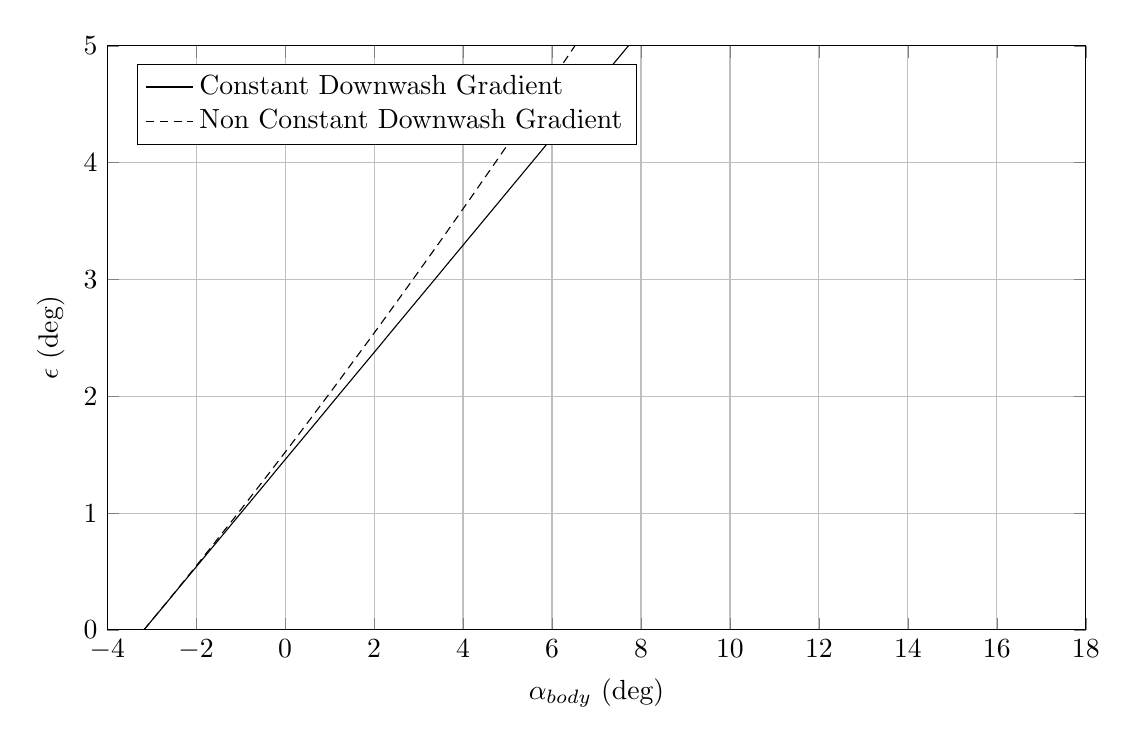 %Epsilon vs Alpha Body NEW
\begin{tikzpicture}

\begin{axis}[
width=14.01cm,
height=9cm,
scaled ticks=false, tick label style={/pgf/number format/fixed},
xmin=-4,
xmax=18,
xlabel={$\alpha_{body}$ (deg)},
xmajorgrids,
ymin=0.0,
ymax=5,
ylabel={$\epsilon$ (deg)},
ymajorgrids,
legend style={at={(0.03,0.9)},anchor=west,draw=black,fill=white,legend cell align=left},
legend entries = {Constant Downwash Gradient\\Non Constant Downwash Gradient\\}
]

\addplot [
color=black,
solid
]
table[row sep=crcr]{
-3.175	0.0\\
-2.922	0.116\\
-2.668	0.232\\
-2.415	0.349\\
-2.162	0.465\\
-1.909	0.581\\
-1.656	0.697\\
-1.403	0.813\\
-1.149	0.93\\
-0.896	1.046\\
-0.643	1.162\\
-0.39	1.278\\
-0.137	1.395\\
0.116	1.511\\
0.37	1.627\\
0.623	1.743\\
0.876	1.859\\
1.129	1.976\\
1.382	2.092\\
1.635	2.208\\
1.889	2.324\\
2.142	2.44\\
2.395	2.557\\
2.648	2.673\\
2.901	2.789\\
3.154	2.905\\
3.408	3.021\\
3.661	3.138\\
3.914	3.254\\
4.167	3.37\\
4.42	3.486\\
4.673	3.602\\
4.927	3.719\\
5.18	3.835\\
5.433	3.951\\
5.686	4.067\\
5.939	4.184\\
6.192	4.3\\
6.446	4.416\\
6.699	4.532\\
6.952	4.648\\
7.205	4.765\\
7.458	4.881\\
7.711	4.997\\
7.965	5.113\\
8.218	5.229\\
8.471	5.346\\
8.724	5.462\\
8.977	5.578\\
9.23	5.694\\
9.484	5.81\\
9.737	5.927\\
9.99	6.043\\
10.243	6.159\\
10.496	6.275\\
10.749	6.392\\
11.003	6.508\\
11.256	6.624\\
11.509	6.74\\
11.762	6.856\\
12.015	6.973\\
12.268	7.089\\
12.521	7.205\\
12.775	7.321\\
13.028	7.437\\
13.281	7.554\\
13.534	7.67\\
13.787	7.786\\
14.04	7.902\\
14.294	8.018\\
14.547	8.135\\
14.8	8.251\\
15.053	8.367\\
15.306	8.483\\
15.559	8.599\\
15.813	8.716\\
16.066	8.832\\
16.319	8.948\\
16.572	9.064\\
16.825	9.181\\
};

\addplot [
color=black,
densely dashed
]
table[row sep=crcr]{
-3.175	0.0\\
-2.922	0.117\\
-2.668	0.234\\
-2.415	0.352\\
-2.162	0.471\\
-1.909	0.591\\
-1.656	0.712\\
-1.403	0.834\\
-1.149	0.956\\
-0.896	1.079\\
-0.643	1.203\\
-0.39	1.327\\
-0.137	1.453\\
0.116	1.579\\
0.37	1.706\\
0.623	1.834\\
0.876	1.962\\
1.129	2.091\\
1.382	2.221\\
1.635	2.352\\
1.889	2.483\\
2.142	2.615\\
2.395	2.748\\
2.648	2.881\\
2.901	3.015\\
3.154	3.15\\
3.408	3.285\\
3.661	3.421\\
3.914	3.558\\
4.167	3.695\\
4.42	3.834\\
4.673	3.972\\
4.927	4.112\\
5.18	4.252\\
5.433	4.392\\
5.686	4.533\\
5.939	4.675\\
6.192	4.818\\
6.446	4.961\\
6.699	5.104\\
6.952	5.249\\
7.205	5.394\\
7.458	5.539\\
7.711	5.685\\
7.965	5.831\\
8.218	5.979\\
8.471	6.126\\
8.724	6.275\\
8.977	6.423\\
9.23	6.573\\
9.484	6.722\\
9.737	6.873\\
9.99	7.024\\
10.243	7.175\\
10.496	7.327\\
10.749	7.48\\
11.003	7.633\\
11.256	7.786\\
11.509	7.94\\
11.762	8.094\\
12.015	8.249\\
12.268	8.405\\
12.521	8.561\\
12.775	8.717\\
13.028	8.874\\
13.281	9.031\\
13.534	9.189\\
13.787	9.347\\
14.04	9.506\\
14.294	9.665\\
14.547	9.824\\
14.8	9.984\\
15.053	10.145\\
15.306	10.306\\
15.559	10.467\\
15.813	10.629\\
16.066	10.791\\
16.319	10.953\\
16.572	11.079\\
16.825	11.193\\
};
\end{axis}
\end{tikzpicture}%
